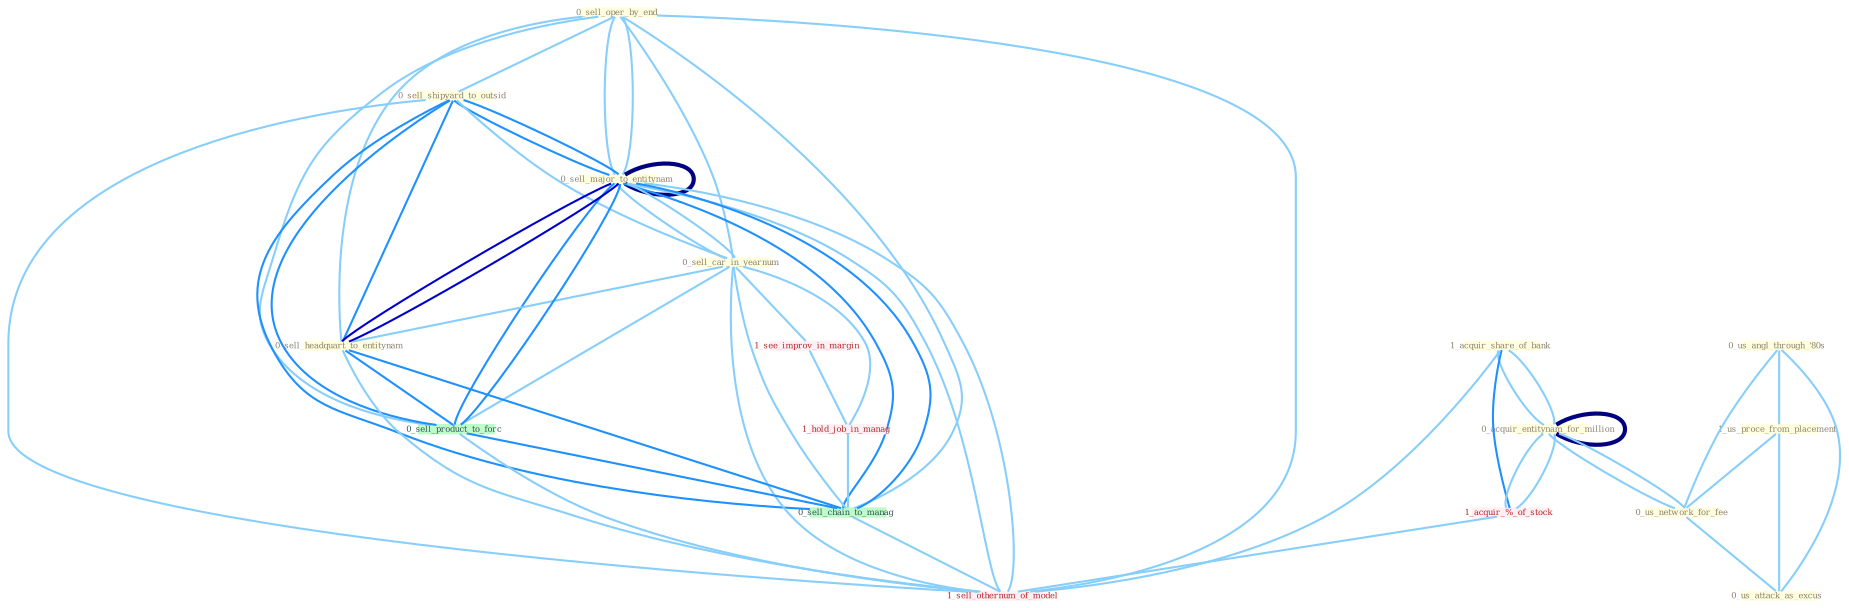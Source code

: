 Graph G{ 
    node
    [shape=polygon,style=filled,width=.5,height=.06,color="#BDFCC9",fixedsize=true,fontsize=4,
    fontcolor="#2f4f4f"];
    {node
    [color="#ffffe0", fontcolor="#8b7d6b"] "0_sell_oper_by_end " "1_acquir_share_of_bank " "0_sell_shipyard_to_outsid " "0_sell_major_to_entitynam " "0_acquir_entitynam_for_million " "0_us_angl_through_'80s " "1_us_proce_from_placement " "0_sell_car_in_yearnum " "0_sell_headquart_to_entitynam " "0_us_network_for_fee " "0_us_attack_as_excus " "0_acquir_entitynam_for_million "}
{node [color="#fff0f5", fontcolor="#b22222"] "1_see_improv_in_margin " "1_acquir_%_of_stock " "1_hold_job_in_manag " "1_sell_othernum_of_model "}
edge [color="#B0E2FF"];

	"0_sell_oper_by_end " -- "0_sell_shipyard_to_outsid " [w="1", color="#87cefa" ];
	"0_sell_oper_by_end " -- "0_sell_major_to_entitynam " [w="1", color="#87cefa" ];
	"0_sell_oper_by_end " -- "0_sell_car_in_yearnum " [w="1", color="#87cefa" ];
	"0_sell_oper_by_end " -- "0_sell_headquart_to_entitynam " [w="1", color="#87cefa" ];
	"0_sell_oper_by_end " -- "0_sell_product_to_forc " [w="1", color="#87cefa" ];
	"0_sell_oper_by_end " -- "0_sell_major_to_entitynam " [w="1", color="#87cefa" ];
	"0_sell_oper_by_end " -- "0_sell_chain_to_manag " [w="1", color="#87cefa" ];
	"0_sell_oper_by_end " -- "1_sell_othernum_of_model " [w="1", color="#87cefa" ];
	"1_acquir_share_of_bank " -- "0_acquir_entitynam_for_million " [w="1", color="#87cefa" ];
	"1_acquir_share_of_bank " -- "0_acquir_entitynam_for_million " [w="1", color="#87cefa" ];
	"1_acquir_share_of_bank " -- "1_acquir_%_of_stock " [w="2", color="#1e90ff" , len=0.8];
	"1_acquir_share_of_bank " -- "1_sell_othernum_of_model " [w="1", color="#87cefa" ];
	"0_sell_shipyard_to_outsid " -- "0_sell_major_to_entitynam " [w="2", color="#1e90ff" , len=0.8];
	"0_sell_shipyard_to_outsid " -- "0_sell_car_in_yearnum " [w="1", color="#87cefa" ];
	"0_sell_shipyard_to_outsid " -- "0_sell_headquart_to_entitynam " [w="2", color="#1e90ff" , len=0.8];
	"0_sell_shipyard_to_outsid " -- "0_sell_product_to_forc " [w="2", color="#1e90ff" , len=0.8];
	"0_sell_shipyard_to_outsid " -- "0_sell_major_to_entitynam " [w="2", color="#1e90ff" , len=0.8];
	"0_sell_shipyard_to_outsid " -- "0_sell_chain_to_manag " [w="2", color="#1e90ff" , len=0.8];
	"0_sell_shipyard_to_outsid " -- "1_sell_othernum_of_model " [w="1", color="#87cefa" ];
	"0_sell_major_to_entitynam " -- "0_sell_car_in_yearnum " [w="1", color="#87cefa" ];
	"0_sell_major_to_entitynam " -- "0_sell_headquart_to_entitynam " [w="3", color="#0000cd" , len=0.6];
	"0_sell_major_to_entitynam " -- "0_sell_product_to_forc " [w="2", color="#1e90ff" , len=0.8];
	"0_sell_major_to_entitynam " -- "0_sell_major_to_entitynam " [w="4", style=bold, color="#000080", len=0.4];
	"0_sell_major_to_entitynam " -- "0_sell_chain_to_manag " [w="2", color="#1e90ff" , len=0.8];
	"0_sell_major_to_entitynam " -- "1_sell_othernum_of_model " [w="1", color="#87cefa" ];
	"0_acquir_entitynam_for_million " -- "0_us_network_for_fee " [w="1", color="#87cefa" ];
	"0_acquir_entitynam_for_million " -- "0_acquir_entitynam_for_million " [w="4", style=bold, color="#000080", len=0.4];
	"0_acquir_entitynam_for_million " -- "1_acquir_%_of_stock " [w="1", color="#87cefa" ];
	"0_us_angl_through_'80s " -- "1_us_proce_from_placement " [w="1", color="#87cefa" ];
	"0_us_angl_through_'80s " -- "0_us_network_for_fee " [w="1", color="#87cefa" ];
	"0_us_angl_through_'80s " -- "0_us_attack_as_excus " [w="1", color="#87cefa" ];
	"1_us_proce_from_placement " -- "0_us_network_for_fee " [w="1", color="#87cefa" ];
	"1_us_proce_from_placement " -- "0_us_attack_as_excus " [w="1", color="#87cefa" ];
	"0_sell_car_in_yearnum " -- "0_sell_headquart_to_entitynam " [w="1", color="#87cefa" ];
	"0_sell_car_in_yearnum " -- "1_see_improv_in_margin " [w="1", color="#87cefa" ];
	"0_sell_car_in_yearnum " -- "1_hold_job_in_manag " [w="1", color="#87cefa" ];
	"0_sell_car_in_yearnum " -- "0_sell_product_to_forc " [w="1", color="#87cefa" ];
	"0_sell_car_in_yearnum " -- "0_sell_major_to_entitynam " [w="1", color="#87cefa" ];
	"0_sell_car_in_yearnum " -- "0_sell_chain_to_manag " [w="1", color="#87cefa" ];
	"0_sell_car_in_yearnum " -- "1_sell_othernum_of_model " [w="1", color="#87cefa" ];
	"0_sell_headquart_to_entitynam " -- "0_sell_product_to_forc " [w="2", color="#1e90ff" , len=0.8];
	"0_sell_headquart_to_entitynam " -- "0_sell_major_to_entitynam " [w="3", color="#0000cd" , len=0.6];
	"0_sell_headquart_to_entitynam " -- "0_sell_chain_to_manag " [w="2", color="#1e90ff" , len=0.8];
	"0_sell_headquart_to_entitynam " -- "1_sell_othernum_of_model " [w="1", color="#87cefa" ];
	"0_us_network_for_fee " -- "0_us_attack_as_excus " [w="1", color="#87cefa" ];
	"0_us_network_for_fee " -- "0_acquir_entitynam_for_million " [w="1", color="#87cefa" ];
	"0_acquir_entitynam_for_million " -- "1_acquir_%_of_stock " [w="1", color="#87cefa" ];
	"1_see_improv_in_margin " -- "1_hold_job_in_manag " [w="1", color="#87cefa" ];
	"1_acquir_%_of_stock " -- "1_sell_othernum_of_model " [w="1", color="#87cefa" ];
	"1_hold_job_in_manag " -- "0_sell_chain_to_manag " [w="1", color="#87cefa" ];
	"0_sell_product_to_forc " -- "0_sell_major_to_entitynam " [w="2", color="#1e90ff" , len=0.8];
	"0_sell_product_to_forc " -- "0_sell_chain_to_manag " [w="2", color="#1e90ff" , len=0.8];
	"0_sell_product_to_forc " -- "1_sell_othernum_of_model " [w="1", color="#87cefa" ];
	"0_sell_major_to_entitynam " -- "0_sell_chain_to_manag " [w="2", color="#1e90ff" , len=0.8];
	"0_sell_major_to_entitynam " -- "1_sell_othernum_of_model " [w="1", color="#87cefa" ];
	"0_sell_chain_to_manag " -- "1_sell_othernum_of_model " [w="1", color="#87cefa" ];
}